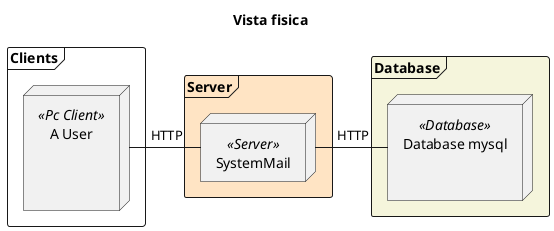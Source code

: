 @startuml
title: Vista fisica
frame Clients  {
    node "A User\n\n\n" as Nodo1 <<Pc Client>> {
    }
}

frame Server #Bisque{
    node "SystemMail"  as Nodo2 <<Server>> {
    }
}

frame Database #Beige {
    node "Database mysql\n\n" as Nodo3 << Database>> {
    }
}

Nodo1 - Nodo2 : "\n\n HTTP"
Nodo2 - Nodo3 : "\n\n HTTP"



@enduml

